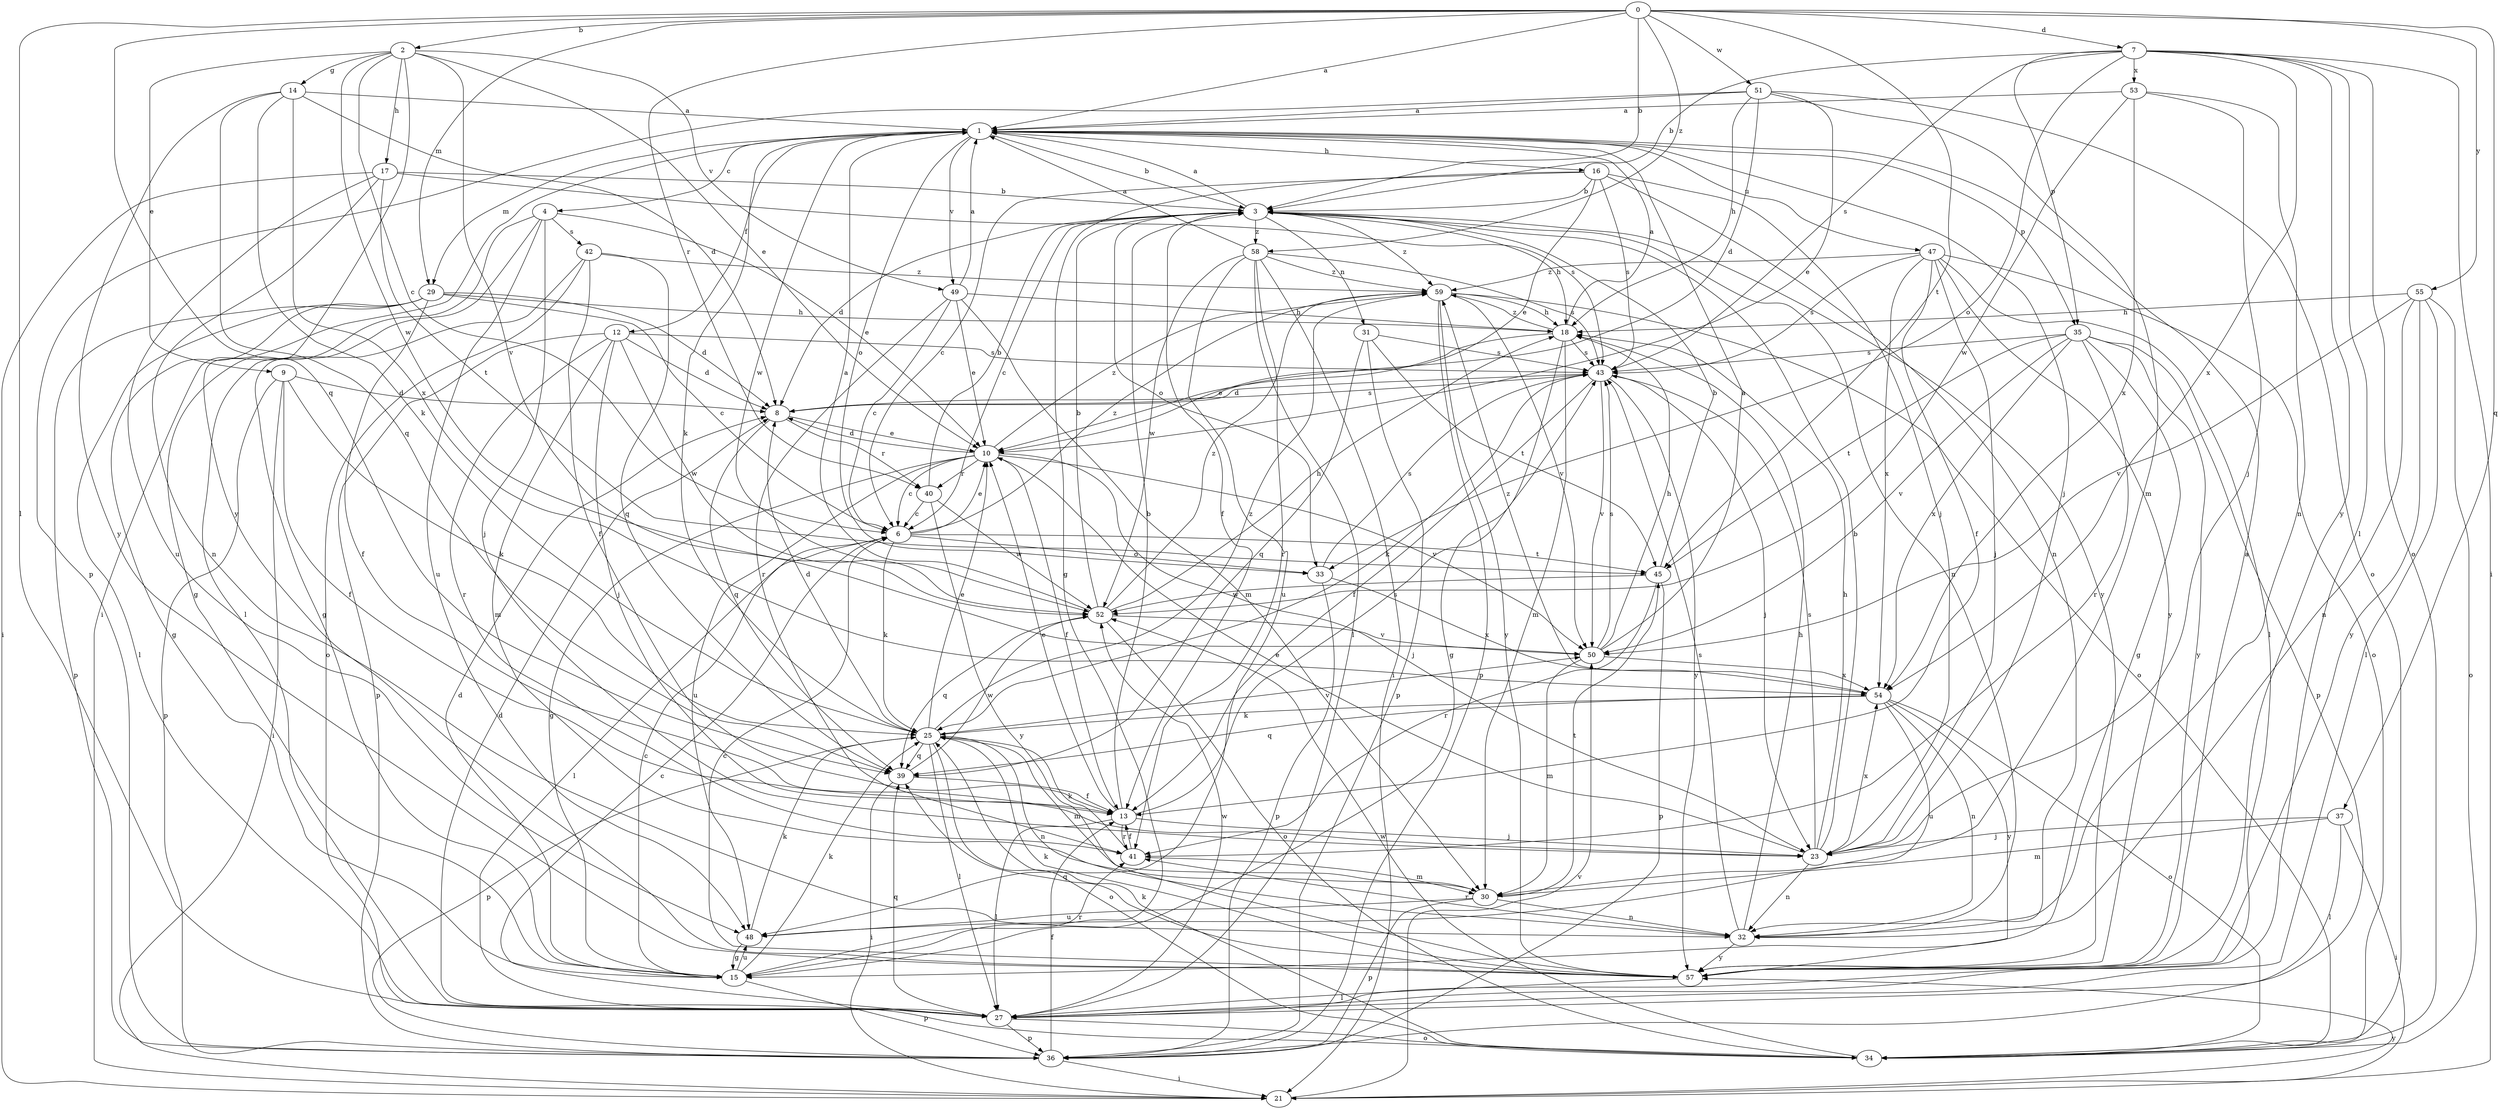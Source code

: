 strict digraph  {
0;
1;
2;
3;
4;
6;
7;
8;
9;
10;
12;
13;
14;
15;
16;
17;
18;
21;
23;
25;
27;
29;
30;
31;
32;
33;
34;
35;
36;
37;
39;
40;
41;
42;
43;
45;
47;
48;
49;
50;
51;
52;
53;
54;
55;
57;
58;
59;
0 -> 1  [label=a];
0 -> 2  [label=b];
0 -> 3  [label=b];
0 -> 7  [label=d];
0 -> 27  [label=l];
0 -> 29  [label=m];
0 -> 37  [label=q];
0 -> 39  [label=q];
0 -> 40  [label=r];
0 -> 45  [label=t];
0 -> 51  [label=w];
0 -> 55  [label=y];
0 -> 58  [label=z];
1 -> 3  [label=b];
1 -> 4  [label=c];
1 -> 12  [label=f];
1 -> 16  [label=h];
1 -> 21  [label=i];
1 -> 23  [label=j];
1 -> 25  [label=k];
1 -> 29  [label=m];
1 -> 33  [label=o];
1 -> 35  [label=p];
1 -> 47  [label=u];
1 -> 49  [label=v];
1 -> 52  [label=w];
2 -> 6  [label=c];
2 -> 9  [label=e];
2 -> 10  [label=e];
2 -> 14  [label=g];
2 -> 17  [label=h];
2 -> 49  [label=v];
2 -> 50  [label=v];
2 -> 52  [label=w];
2 -> 57  [label=y];
3 -> 1  [label=a];
3 -> 6  [label=c];
3 -> 8  [label=d];
3 -> 13  [label=f];
3 -> 18  [label=h];
3 -> 31  [label=n];
3 -> 32  [label=n];
3 -> 33  [label=o];
3 -> 57  [label=y];
3 -> 58  [label=z];
3 -> 59  [label=z];
4 -> 10  [label=e];
4 -> 15  [label=g];
4 -> 23  [label=j];
4 -> 27  [label=l];
4 -> 42  [label=s];
4 -> 48  [label=u];
6 -> 10  [label=e];
6 -> 25  [label=k];
6 -> 27  [label=l];
6 -> 33  [label=o];
6 -> 45  [label=t];
6 -> 59  [label=z];
7 -> 3  [label=b];
7 -> 21  [label=i];
7 -> 27  [label=l];
7 -> 33  [label=o];
7 -> 34  [label=o];
7 -> 35  [label=p];
7 -> 43  [label=s];
7 -> 53  [label=x];
7 -> 54  [label=x];
7 -> 57  [label=y];
8 -> 10  [label=e];
8 -> 39  [label=q];
8 -> 40  [label=r];
8 -> 43  [label=s];
9 -> 8  [label=d];
9 -> 13  [label=f];
9 -> 21  [label=i];
9 -> 25  [label=k];
9 -> 36  [label=p];
10 -> 6  [label=c];
10 -> 8  [label=d];
10 -> 13  [label=f];
10 -> 15  [label=g];
10 -> 23  [label=j];
10 -> 40  [label=r];
10 -> 48  [label=u];
10 -> 50  [label=v];
10 -> 59  [label=z];
12 -> 8  [label=d];
12 -> 23  [label=j];
12 -> 30  [label=m];
12 -> 36  [label=p];
12 -> 41  [label=r];
12 -> 43  [label=s];
12 -> 52  [label=w];
13 -> 3  [label=b];
13 -> 10  [label=e];
13 -> 23  [label=j];
13 -> 27  [label=l];
13 -> 41  [label=r];
13 -> 43  [label=s];
14 -> 1  [label=a];
14 -> 8  [label=d];
14 -> 25  [label=k];
14 -> 39  [label=q];
14 -> 54  [label=x];
14 -> 57  [label=y];
15 -> 6  [label=c];
15 -> 8  [label=d];
15 -> 25  [label=k];
15 -> 36  [label=p];
15 -> 41  [label=r];
15 -> 48  [label=u];
16 -> 3  [label=b];
16 -> 6  [label=c];
16 -> 10  [label=e];
16 -> 15  [label=g];
16 -> 23  [label=j];
16 -> 32  [label=n];
16 -> 43  [label=s];
17 -> 3  [label=b];
17 -> 21  [label=i];
17 -> 32  [label=n];
17 -> 43  [label=s];
17 -> 45  [label=t];
17 -> 48  [label=u];
18 -> 1  [label=a];
18 -> 10  [label=e];
18 -> 15  [label=g];
18 -> 30  [label=m];
18 -> 43  [label=s];
18 -> 59  [label=z];
21 -> 50  [label=v];
21 -> 57  [label=y];
23 -> 3  [label=b];
23 -> 10  [label=e];
23 -> 18  [label=h];
23 -> 32  [label=n];
23 -> 43  [label=s];
23 -> 54  [label=x];
25 -> 8  [label=d];
25 -> 10  [label=e];
25 -> 27  [label=l];
25 -> 30  [label=m];
25 -> 32  [label=n];
25 -> 34  [label=o];
25 -> 36  [label=p];
25 -> 39  [label=q];
25 -> 50  [label=v];
25 -> 59  [label=z];
27 -> 6  [label=c];
27 -> 8  [label=d];
27 -> 34  [label=o];
27 -> 36  [label=p];
27 -> 39  [label=q];
27 -> 52  [label=w];
29 -> 6  [label=c];
29 -> 8  [label=d];
29 -> 13  [label=f];
29 -> 15  [label=g];
29 -> 18  [label=h];
29 -> 27  [label=l];
29 -> 36  [label=p];
30 -> 32  [label=n];
30 -> 36  [label=p];
30 -> 45  [label=t];
30 -> 48  [label=u];
31 -> 36  [label=p];
31 -> 39  [label=q];
31 -> 43  [label=s];
31 -> 45  [label=t];
32 -> 18  [label=h];
32 -> 41  [label=r];
32 -> 43  [label=s];
32 -> 57  [label=y];
33 -> 36  [label=p];
33 -> 43  [label=s];
33 -> 54  [label=x];
34 -> 25  [label=k];
34 -> 52  [label=w];
35 -> 15  [label=g];
35 -> 36  [label=p];
35 -> 41  [label=r];
35 -> 43  [label=s];
35 -> 45  [label=t];
35 -> 50  [label=v];
35 -> 54  [label=x];
35 -> 57  [label=y];
36 -> 13  [label=f];
36 -> 21  [label=i];
37 -> 21  [label=i];
37 -> 23  [label=j];
37 -> 27  [label=l];
37 -> 30  [label=m];
39 -> 13  [label=f];
39 -> 21  [label=i];
39 -> 52  [label=w];
40 -> 3  [label=b];
40 -> 6  [label=c];
40 -> 52  [label=w];
40 -> 57  [label=y];
41 -> 13  [label=f];
41 -> 25  [label=k];
41 -> 30  [label=m];
42 -> 13  [label=f];
42 -> 15  [label=g];
42 -> 34  [label=o];
42 -> 39  [label=q];
42 -> 59  [label=z];
43 -> 8  [label=d];
43 -> 13  [label=f];
43 -> 23  [label=j];
43 -> 25  [label=k];
43 -> 50  [label=v];
43 -> 57  [label=y];
45 -> 3  [label=b];
45 -> 36  [label=p];
45 -> 41  [label=r];
45 -> 52  [label=w];
47 -> 13  [label=f];
47 -> 23  [label=j];
47 -> 27  [label=l];
47 -> 34  [label=o];
47 -> 43  [label=s];
47 -> 54  [label=x];
47 -> 57  [label=y];
47 -> 59  [label=z];
48 -> 15  [label=g];
48 -> 25  [label=k];
49 -> 1  [label=a];
49 -> 6  [label=c];
49 -> 10  [label=e];
49 -> 18  [label=h];
49 -> 30  [label=m];
49 -> 41  [label=r];
50 -> 1  [label=a];
50 -> 18  [label=h];
50 -> 30  [label=m];
50 -> 43  [label=s];
50 -> 54  [label=x];
51 -> 1  [label=a];
51 -> 8  [label=d];
51 -> 10  [label=e];
51 -> 18  [label=h];
51 -> 30  [label=m];
51 -> 34  [label=o];
51 -> 36  [label=p];
52 -> 1  [label=a];
52 -> 3  [label=b];
52 -> 18  [label=h];
52 -> 34  [label=o];
52 -> 39  [label=q];
52 -> 50  [label=v];
52 -> 59  [label=z];
53 -> 1  [label=a];
53 -> 23  [label=j];
53 -> 32  [label=n];
53 -> 52  [label=w];
53 -> 54  [label=x];
54 -> 25  [label=k];
54 -> 32  [label=n];
54 -> 34  [label=o];
54 -> 39  [label=q];
54 -> 48  [label=u];
54 -> 57  [label=y];
54 -> 59  [label=z];
55 -> 18  [label=h];
55 -> 27  [label=l];
55 -> 32  [label=n];
55 -> 34  [label=o];
55 -> 50  [label=v];
55 -> 57  [label=y];
57 -> 1  [label=a];
57 -> 6  [label=c];
57 -> 25  [label=k];
57 -> 27  [label=l];
57 -> 39  [label=q];
58 -> 1  [label=a];
58 -> 21  [label=i];
58 -> 27  [label=l];
58 -> 41  [label=r];
58 -> 43  [label=s];
58 -> 48  [label=u];
58 -> 52  [label=w];
58 -> 59  [label=z];
59 -> 18  [label=h];
59 -> 34  [label=o];
59 -> 36  [label=p];
59 -> 50  [label=v];
59 -> 57  [label=y];
}
